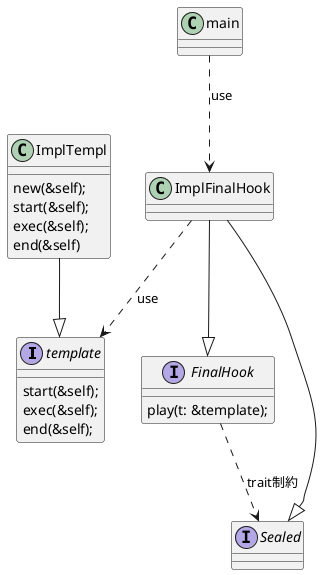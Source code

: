 @startuml
interface template {
  start(&self);
  exec(&self);
  end(&self);
}

class ImplTempl {
  new(&self);
  start(&self);
  exec(&self);
  end(&self)
}

interface FinalHook {
  play(t: &template);
}
interface Sealed {}
class ImplFinalHook {}

ImplTempl --|> template
ImplFinalHook --|> FinalHook
FinalHook ..> Sealed : trait制約
ImplFinalHook --|> Sealed
ImplFinalHook ..> template : use
main ..> ImplFinalHook : use
@enduml